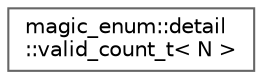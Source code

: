 digraph "クラス階層図"
{
 // LATEX_PDF_SIZE
  bgcolor="transparent";
  edge [fontname=Helvetica,fontsize=10,labelfontname=Helvetica,labelfontsize=10];
  node [fontname=Helvetica,fontsize=10,shape=box,height=0.2,width=0.4];
  rankdir="LR";
  Node0 [id="Node000000",label="magic_enum::detail\l::valid_count_t\< N \>",height=0.2,width=0.4,color="grey40", fillcolor="white", style="filled",URL="$structmagic__enum_1_1detail_1_1valid__count__t.html",tooltip=" "];
}
